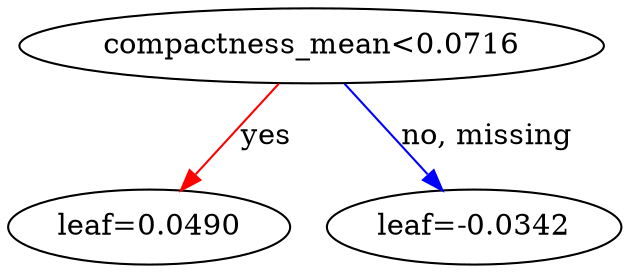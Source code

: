 digraph {
    graph [ rankdir=TB ]
    graph [ rankdir="UD" ]

    0 [ label="compactness_mean<0.0716" ]
    0 -> 1 [label="yes" color="#FF0000"]
    0 -> 2 [label="no, missing" color="#0000FF"]

    1 [ label="leaf=0.0490" ]

    2 [ label="leaf=-0.0342" ]
}
